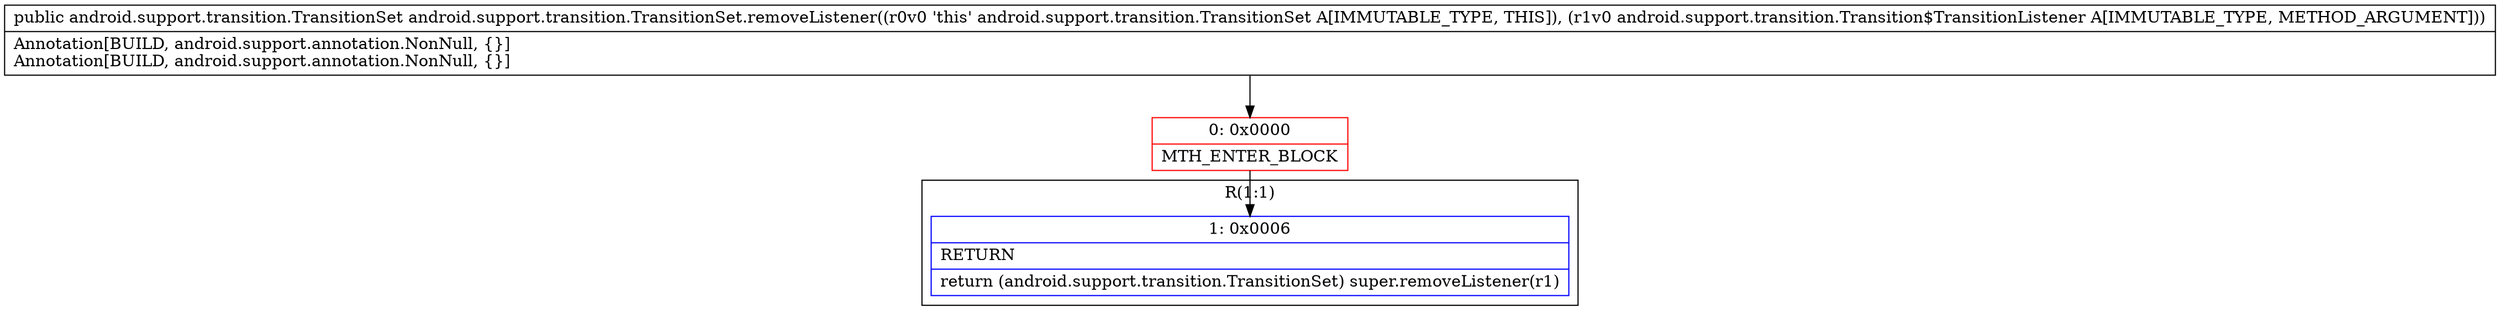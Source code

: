 digraph "CFG forandroid.support.transition.TransitionSet.removeListener(Landroid\/support\/transition\/Transition$TransitionListener;)Landroid\/support\/transition\/TransitionSet;" {
subgraph cluster_Region_446788871 {
label = "R(1:1)";
node [shape=record,color=blue];
Node_1 [shape=record,label="{1\:\ 0x0006|RETURN\l|return (android.support.transition.TransitionSet) super.removeListener(r1)\l}"];
}
Node_0 [shape=record,color=red,label="{0\:\ 0x0000|MTH_ENTER_BLOCK\l}"];
MethodNode[shape=record,label="{public android.support.transition.TransitionSet android.support.transition.TransitionSet.removeListener((r0v0 'this' android.support.transition.TransitionSet A[IMMUTABLE_TYPE, THIS]), (r1v0 android.support.transition.Transition$TransitionListener A[IMMUTABLE_TYPE, METHOD_ARGUMENT]))  | Annotation[BUILD, android.support.annotation.NonNull, \{\}]\lAnnotation[BUILD, android.support.annotation.NonNull, \{\}]\l}"];
MethodNode -> Node_0;
Node_0 -> Node_1;
}

